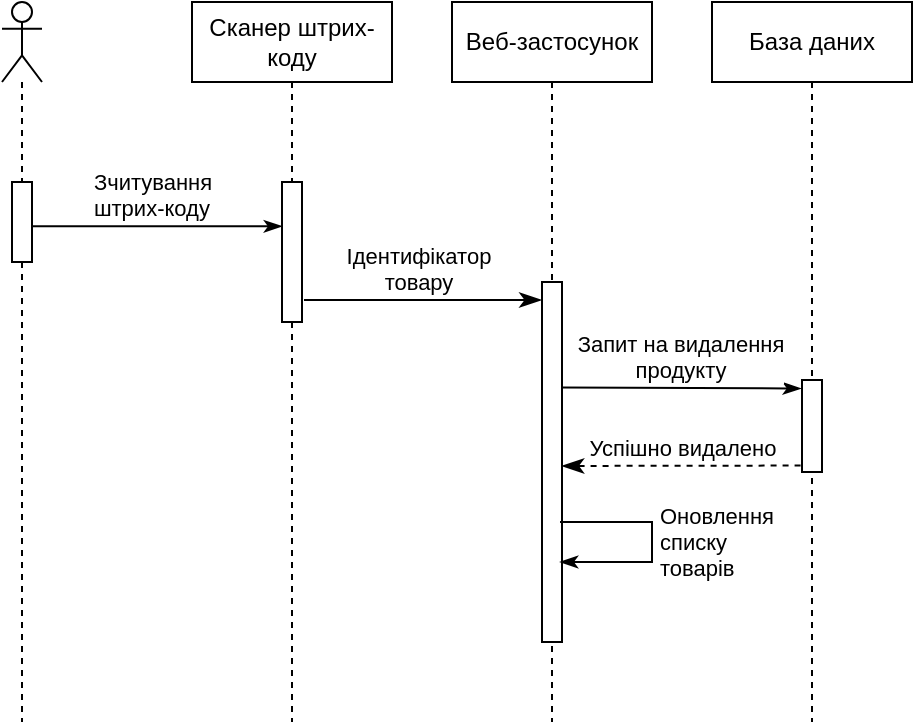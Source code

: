 <mxfile version="12.3.9" type="device" pages="1"><diagram id="11mvGvtaKFrbVYMu2Vqn" name="Page-1"><mxGraphModel dx="2249" dy="745" grid="1" gridSize="10" guides="1" tooltips="1" connect="1" arrows="1" fold="1" page="1" pageScale="1" pageWidth="827" pageHeight="1169" math="0" shadow="0"><root><mxCell id="0"/><mxCell id="1" parent="0"/><mxCell id="BQjHS3zT5pgYZVOOXINB-19" value="&lt;div style=&quot;text-align: left&quot;&gt;Зчитування &lt;br&gt;штрих-коду&lt;/div&gt;" style="html=1;verticalAlign=bottom;endArrow=classicThin;entryX=0.45;entryY=0.256;entryDx=0;entryDy=0;entryPerimeter=0;endFill=1;" parent="1" edge="1"><mxGeometry width="80" relative="1" as="geometry"><mxPoint x="-44.694" y="182.16" as="sourcePoint"/><mxPoint x="85" y="182.16" as="targetPoint"/></mxGeometry></mxCell><mxCell id="BQjHS3zT5pgYZVOOXINB-2" value="Сканер штрих-коду" style="shape=umlLifeline;perimeter=lifelinePerimeter;whiteSpace=wrap;html=1;container=1;collapsible=0;recursiveResize=0;outlineConnect=0;" parent="1" vertex="1"><mxGeometry x="40" y="70" width="100" height="360" as="geometry"/></mxCell><mxCell id="BQjHS3zT5pgYZVOOXINB-6" value="" style="html=1;points=[];perimeter=orthogonalPerimeter;" parent="BQjHS3zT5pgYZVOOXINB-2" vertex="1"><mxGeometry x="45" y="90" width="10" height="70" as="geometry"/></mxCell><mxCell id="BQjHS3zT5pgYZVOOXINB-5" value="База даних" style="shape=umlLifeline;perimeter=lifelinePerimeter;whiteSpace=wrap;html=1;container=1;collapsible=0;recursiveResize=0;outlineConnect=0;" parent="1" vertex="1"><mxGeometry x="300" y="70" width="100" height="360" as="geometry"/></mxCell><mxCell id="BQjHS3zT5pgYZVOOXINB-31" value="" style="html=1;points=[];perimeter=orthogonalPerimeter;" parent="BQjHS3zT5pgYZVOOXINB-5" vertex="1"><mxGeometry x="45" y="189" width="10" height="46" as="geometry"/></mxCell><mxCell id="BQjHS3zT5pgYZVOOXINB-8" value="Веб-застосунок" style="shape=umlLifeline;perimeter=lifelinePerimeter;whiteSpace=wrap;html=1;container=1;collapsible=0;recursiveResize=0;outlineConnect=0;" parent="1" vertex="1"><mxGeometry x="170" y="70" width="100" height="360" as="geometry"/></mxCell><mxCell id="z3Hlnlf97GmsjzYoZBSD-12" value="" style="html=1;points=[];perimeter=orthogonalPerimeter;" parent="BQjHS3zT5pgYZVOOXINB-8" vertex="1"><mxGeometry x="45" y="140" width="10" height="180" as="geometry"/></mxCell><mxCell id="z3Hlnlf97GmsjzYoZBSD-14" value="Оновлення &lt;br&gt;списку &lt;br&gt;товарів" style="edgeStyle=orthogonalEdgeStyle;html=1;align=left;spacingLeft=2;endArrow=classicThin;rounded=0;endFill=1;strokeWidth=1;" parent="BQjHS3zT5pgYZVOOXINB-8" edge="1"><mxGeometry relative="1" as="geometry"><mxPoint x="54" y="260" as="sourcePoint"/><Array as="points"><mxPoint x="100" y="260"/><mxPoint x="100" y="280"/><mxPoint x="54" y="280"/></Array><mxPoint x="54" y="280" as="targetPoint"/></mxGeometry></mxCell><mxCell id="BQjHS3zT5pgYZVOOXINB-13" value="Запит на видалення&lt;br&gt;продукту" style="html=1;verticalAlign=bottom;endArrow=classicThin;entryX=-0.055;entryY=0.092;entryDx=0;entryDy=0;entryPerimeter=0;endFill=1;exitX=0.997;exitY=0.293;exitDx=0;exitDy=0;exitPerimeter=0;" parent="1" source="z3Hlnlf97GmsjzYoZBSD-12" target="BQjHS3zT5pgYZVOOXINB-31" edge="1"><mxGeometry relative="1" as="geometry"><mxPoint x="230" y="263" as="sourcePoint"/><Array as="points"/></mxGeometry></mxCell><mxCell id="BQjHS3zT5pgYZVOOXINB-16" value="" style="shape=umlLifeline;participant=umlActor;perimeter=lifelinePerimeter;whiteSpace=wrap;html=1;container=1;collapsible=0;recursiveResize=0;verticalAlign=top;spacingTop=36;labelBackgroundColor=#ffffff;outlineConnect=0;" parent="1" vertex="1"><mxGeometry x="-55" y="70" width="20" height="360" as="geometry"/></mxCell><mxCell id="BQjHS3zT5pgYZVOOXINB-32" value="" style="html=1;points=[];perimeter=orthogonalPerimeter;" parent="BQjHS3zT5pgYZVOOXINB-16" vertex="1"><mxGeometry x="5" y="90" width="10" height="40" as="geometry"/></mxCell><mxCell id="z3Hlnlf97GmsjzYoZBSD-6" value="Ідентифікатор&lt;br&gt;товару" style="html=1;verticalAlign=bottom;endArrow=classicThin;endSize=8;endFill=1;entryX=-0.028;entryY=0.05;entryDx=0;entryDy=0;entryPerimeter=0;" parent="1" target="z3Hlnlf97GmsjzYoZBSD-12" edge="1"><mxGeometry x="-0.037" relative="1" as="geometry"><mxPoint x="220" y="217" as="targetPoint"/><mxPoint x="96" y="219" as="sourcePoint"/><mxPoint as="offset"/></mxGeometry></mxCell><mxCell id="z3Hlnlf97GmsjzYoZBSD-15" value="Успішно видалено" style="html=1;verticalAlign=bottom;endArrow=classicThin;dashed=1;endSize=8;endFill=1;exitX=-0.071;exitY=0.93;exitDx=0;exitDy=0;exitPerimeter=0;entryX=0.997;entryY=0.511;entryDx=0;entryDy=0;entryPerimeter=0;" parent="1" source="BQjHS3zT5pgYZVOOXINB-31" target="z3Hlnlf97GmsjzYoZBSD-12" edge="1"><mxGeometry relative="1" as="geometry"><mxPoint x="230" y="302" as="targetPoint"/><mxPoint x="340" y="302" as="sourcePoint"/></mxGeometry></mxCell></root></mxGraphModel></diagram></mxfile>